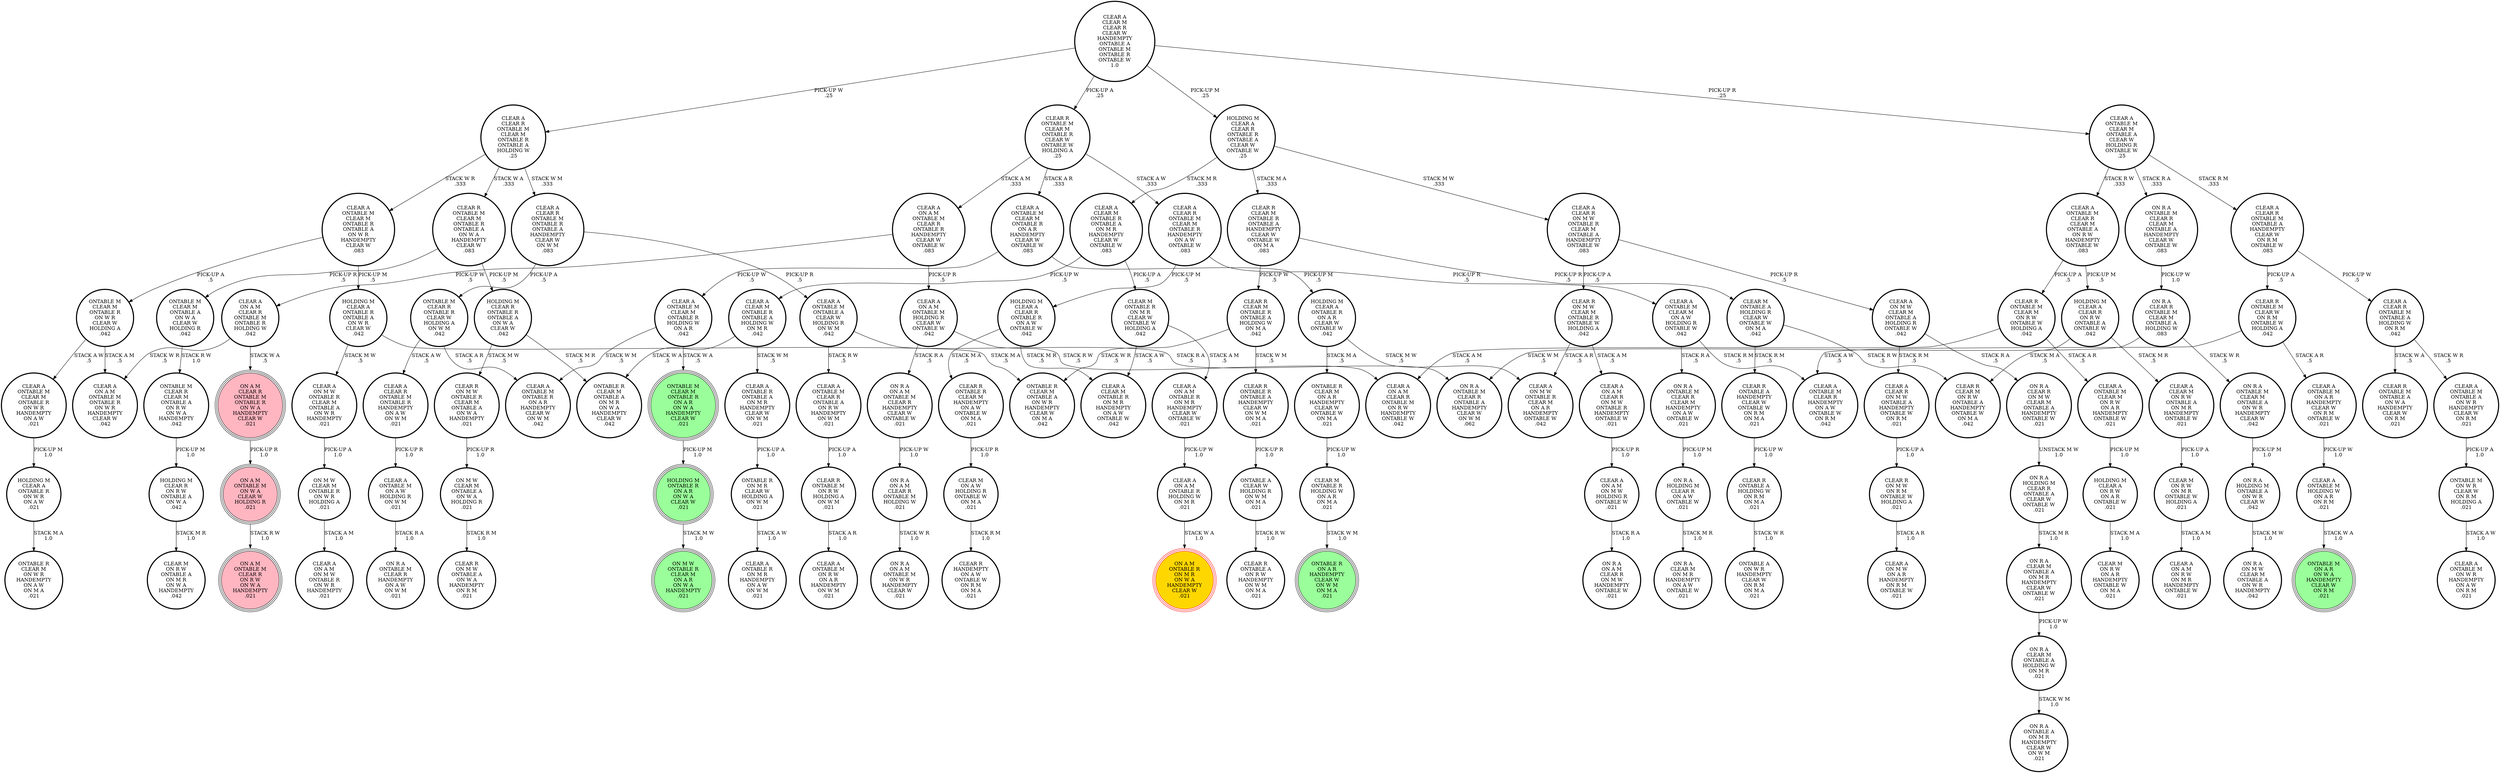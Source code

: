 digraph {
"CLEAR A\nONTABLE M\nON A W\nHOLDING R\nON W M\n.021\n" -> "ON R A\nONTABLE M\nCLEAR R\nHANDEMPTY\nON A W\nON W M\n.021\n"[label="STACK R A\n1.0\n"];
"CLEAR R\nONTABLE A\nHANDEMPTY\nCLEAR W\nONTABLE W\nON R M\nON M A\n.021\n" -> "CLEAR R\nONTABLE A\nHOLDING W\nON R M\nON M A\n.021\n"[label="PICK-UP W\n1.0\n"];
"ON R A\nCLEAR M\nONTABLE A\nON M R\nHANDEMPTY\nCLEAR W\nONTABLE W\n.021\n" -> "ON R A\nCLEAR M\nONTABLE A\nHOLDING W\nON M R\n.021\n"[label="PICK-UP W\n1.0\n"];
"CLEAR A\nON A M\nON M W\nHOLDING R\nONTABLE W\n.021\n" -> "ON R A\nON A M\nCLEAR R\nON M W\nHANDEMPTY\nONTABLE W\n.021\n"[label="STACK R A\n1.0\n"];
"CLEAR A\nONTABLE M\nON A R\nHANDEMPTY\nCLEAR W\nON R M\nONTABLE W\n.021\n" -> "CLEAR A\nONTABLE M\nHOLDING W\nON A R\nON R M\n.021\n"[label="PICK-UP W\n1.0\n"];
"CLEAR A\nONTABLE M\nONTABLE A\nON W R\nHANDEMPTY\nCLEAR W\nON R M\n.021\n" -> "ONTABLE M\nON W R\nCLEAR W\nON R M\nHOLDING A\n.021\n"[label="PICK-UP A\n1.0\n"];
"CLEAR A\nON A M\nONTABLE M\nHOLDING R\nCLEAR W\nONTABLE W\n.042\n" -> "ON R A\nON A M\nONTABLE M\nCLEAR R\nHANDEMPTY\nCLEAR W\nONTABLE W\n.021\n"[label="STACK R A\n.5\n"];
"CLEAR A\nON A M\nONTABLE M\nHOLDING R\nCLEAR W\nONTABLE W\n.042\n" -> "CLEAR A\nON A M\nCLEAR R\nONTABLE M\nON R W\nHANDEMPTY\nONTABLE W\n.042\n"[label="STACK R W\n.5\n"];
"CLEAR A\nCLEAR M\nCLEAR R\nCLEAR W\nHANDEMPTY\nONTABLE A\nONTABLE M\nONTABLE R\nONTABLE W\n1.0\n" -> "HOLDING M\nCLEAR A\nCLEAR R\nONTABLE R\nONTABLE A\nCLEAR W\nONTABLE W\n.25\n"[label="PICK-UP M\n.25\n"];
"CLEAR A\nCLEAR M\nCLEAR R\nCLEAR W\nHANDEMPTY\nONTABLE A\nONTABLE M\nONTABLE R\nONTABLE W\n1.0\n" -> "CLEAR A\nONTABLE M\nCLEAR M\nONTABLE A\nCLEAR W\nHOLDING R\nONTABLE W\n.25\n"[label="PICK-UP R\n.25\n"];
"CLEAR A\nCLEAR M\nCLEAR R\nCLEAR W\nHANDEMPTY\nONTABLE A\nONTABLE M\nONTABLE R\nONTABLE W\n1.0\n" -> "CLEAR R\nONTABLE M\nCLEAR M\nONTABLE R\nCLEAR W\nONTABLE W\nHOLDING A\n.25\n"[label="PICK-UP A\n.25\n"];
"CLEAR A\nCLEAR M\nCLEAR R\nCLEAR W\nHANDEMPTY\nONTABLE A\nONTABLE M\nONTABLE R\nONTABLE W\n1.0\n" -> "CLEAR A\nCLEAR R\nONTABLE M\nCLEAR M\nONTABLE R\nONTABLE A\nHOLDING W\n.25\n"[label="PICK-UP W\n.25\n"];
"CLEAR R\nCLEAR M\nONTABLE R\nONTABLE A\nHANDEMPTY\nCLEAR W\nONTABLE W\nON M A\n.083\n" -> "CLEAR M\nONTABLE A\nHOLDING R\nCLEAR W\nONTABLE W\nON M A\n.042\n"[label="PICK-UP R\n.5\n"];
"CLEAR R\nCLEAR M\nONTABLE R\nONTABLE A\nHANDEMPTY\nCLEAR W\nONTABLE W\nON M A\n.083\n" -> "CLEAR R\nCLEAR M\nONTABLE R\nONTABLE A\nHOLDING W\nON M A\n.042\n"[label="PICK-UP W\n.5\n"];
"CLEAR A\nONTABLE M\nCLEAR M\nONTABLE A\nCLEAR W\nHOLDING R\nONTABLE W\n.25\n" -> "ON R A\nONTABLE M\nCLEAR R\nCLEAR M\nONTABLE A\nHANDEMPTY\nCLEAR W\nONTABLE W\n.083\n"[label="STACK R A\n.333\n"];
"CLEAR A\nONTABLE M\nCLEAR M\nONTABLE A\nCLEAR W\nHOLDING R\nONTABLE W\n.25\n" -> "CLEAR A\nONTABLE M\nCLEAR R\nCLEAR M\nONTABLE A\nON R W\nHANDEMPTY\nONTABLE W\n.083\n"[label="STACK R W\n.333\n"];
"CLEAR A\nONTABLE M\nCLEAR M\nONTABLE A\nCLEAR W\nHOLDING R\nONTABLE W\n.25\n" -> "CLEAR A\nCLEAR R\nONTABLE M\nONTABLE A\nHANDEMPTY\nCLEAR W\nON R M\nONTABLE W\n.083\n"[label="STACK R M\n.333\n"];
"CLEAR A\nON A M\nONTABLE R\nON M R\nHANDEMPTY\nCLEAR W\nONTABLE W\n.021\n" -> "CLEAR A\nON A M\nONTABLE R\nHOLDING W\nON M R\n.021\n"[label="PICK-UP W\n1.0\n"];
"ON M W\nCLEAR M\nONTABLE R\nON W R\nHOLDING A\n.021\n" -> "CLEAR A\nON A M\nON M W\nONTABLE R\nON W R\nHANDEMPTY\n.021\n"[label="STACK A M\n1.0\n"];
"CLEAR A\nCLEAR R\nONTABLE M\nONTABLE R\nHANDEMPTY\nON A W\nON W M\n.021\n" -> "CLEAR A\nONTABLE M\nON A W\nHOLDING R\nON W M\n.021\n"[label="PICK-UP R\n1.0\n"];
"ON R A\nONTABLE M\nCLEAR M\nONTABLE A\nON W R\nHANDEMPTY\nCLEAR W\n.042\n" -> "ON R A\nHOLDING M\nONTABLE A\nON W R\nCLEAR W\n.042\n"[label="PICK-UP M\n1.0\n"];
"CLEAR R\nONTABLE M\nCLEAR W\nON R M\nONTABLE W\nHOLDING A\n.042\n" -> "CLEAR A\nONTABLE M\nCLEAR R\nHANDEMPTY\nON A W\nONTABLE W\nON R M\n.042\n"[label="STACK A W\n.5\n"];
"CLEAR R\nONTABLE M\nCLEAR W\nON R M\nONTABLE W\nHOLDING A\n.042\n" -> "CLEAR A\nONTABLE M\nON A R\nHANDEMPTY\nCLEAR W\nON R M\nONTABLE W\n.021\n"[label="STACK A R\n.5\n"];
"CLEAR A\nCLEAR R\nONTABLE M\nCLEAR M\nONTABLE R\nONTABLE A\nHOLDING W\n.25\n" -> "CLEAR R\nONTABLE M\nCLEAR M\nONTABLE R\nONTABLE A\nON W A\nHANDEMPTY\nCLEAR W\n.083\n"[label="STACK W A\n.333\n"];
"CLEAR A\nCLEAR R\nONTABLE M\nCLEAR M\nONTABLE R\nONTABLE A\nHOLDING W\n.25\n" -> "CLEAR A\nONTABLE M\nCLEAR M\nONTABLE R\nONTABLE A\nON W R\nHANDEMPTY\nCLEAR W\n.083\n"[label="STACK W R\n.333\n"];
"CLEAR A\nCLEAR R\nONTABLE M\nCLEAR M\nONTABLE R\nONTABLE A\nHOLDING W\n.25\n" -> "CLEAR A\nCLEAR R\nONTABLE M\nONTABLE R\nONTABLE A\nHANDEMPTY\nCLEAR W\nON W M\n.083\n"[label="STACK W M\n.333\n"];
"CLEAR R\nON M W\nCLEAR M\nONTABLE R\nONTABLE W\nHOLDING A\n.042\n" -> "CLEAR A\nON M W\nONTABLE R\nCLEAR M\nON A R\nHANDEMPTY\nONTABLE W\n.042\n"[label="STACK A R\n.5\n"];
"CLEAR R\nON M W\nCLEAR M\nONTABLE R\nONTABLE W\nHOLDING A\n.042\n" -> "CLEAR A\nON A M\nCLEAR R\nON M W\nONTABLE R\nHANDEMPTY\nONTABLE W\n.021\n"[label="STACK A M\n.5\n"];
"ON R A\nHOLDING M\nCLEAR R\nON A W\nONTABLE W\n.021\n" -> "ON R A\nCLEAR M\nON M R\nHANDEMPTY\nON A W\nONTABLE W\n.021\n"[label="STACK M R\n1.0\n"];
"ON R A\nONTABLE M\nCLEAR R\nCLEAR M\nONTABLE A\nHANDEMPTY\nCLEAR W\nONTABLE W\n.083\n" -> "ON R A\nCLEAR R\nONTABLE M\nCLEAR M\nONTABLE A\nHOLDING W\n.083\n"[label="PICK-UP W\n1.0\n"];
"CLEAR A\nONTABLE M\nCLEAR M\nON A W\nHOLDING R\nONTABLE W\n.042\n" -> "ON R A\nONTABLE M\nCLEAR R\nCLEAR M\nHANDEMPTY\nON A W\nONTABLE W\n.021\n"[label="STACK R A\n.5\n"];
"CLEAR A\nONTABLE M\nCLEAR M\nON A W\nHOLDING R\nONTABLE W\n.042\n" -> "CLEAR A\nONTABLE M\nCLEAR R\nHANDEMPTY\nON A W\nONTABLE W\nON R M\n.042\n"[label="STACK R M\n.5\n"];
"CLEAR M\nON R W\nON M R\nONTABLE W\nHOLDING A\n.021\n" -> "CLEAR A\nON A M\nON R W\nON M R\nHANDEMPTY\nONTABLE W\n.021\n"[label="STACK A M\n1.0\n"];
"CLEAR A\nCLEAR R\nONTABLE M\nONTABLE A\nHOLDING W\nON R M\n.042\n" -> "CLEAR R\nONTABLE M\nONTABLE A\nON W A\nHANDEMPTY\nCLEAR W\nON R M\n.021\n"[label="STACK W A\n.5\n"];
"CLEAR A\nCLEAR R\nONTABLE M\nONTABLE A\nHOLDING W\nON R M\n.042\n" -> "CLEAR A\nONTABLE M\nONTABLE A\nON W R\nHANDEMPTY\nCLEAR W\nON R M\n.021\n"[label="STACK W R\n.5\n"];
"CLEAR A\nCLEAR R\nONTABLE M\nONTABLE A\nHANDEMPTY\nCLEAR W\nON R M\nONTABLE W\n.083\n" -> "CLEAR R\nONTABLE M\nCLEAR W\nON R M\nONTABLE W\nHOLDING A\n.042\n"[label="PICK-UP A\n.5\n"];
"CLEAR A\nCLEAR R\nONTABLE M\nONTABLE A\nHANDEMPTY\nCLEAR W\nON R M\nONTABLE W\n.083\n" -> "CLEAR A\nCLEAR R\nONTABLE M\nONTABLE A\nHOLDING W\nON R M\n.042\n"[label="PICK-UP W\n.5\n"];
"CLEAR R\nONTABLE M\nCLEAR M\nONTABLE R\nONTABLE A\nON W A\nHANDEMPTY\nCLEAR W\n.083\n" -> "HOLDING M\nCLEAR R\nONTABLE R\nONTABLE A\nON W A\nCLEAR W\n.042\n"[label="PICK-UP M\n.5\n"];
"CLEAR R\nONTABLE M\nCLEAR M\nONTABLE R\nONTABLE A\nON W A\nHANDEMPTY\nCLEAR W\n.083\n" -> "ONTABLE M\nCLEAR M\nONTABLE A\nON W A\nCLEAR W\nHOLDING R\n.042\n"[label="PICK-UP R\n.5\n"];
"CLEAR A\nONTABLE M\nHOLDING W\nON A R\nON R M\n.021\n" -> "ONTABLE M\nON A R\nON W A\nHANDEMPTY\nCLEAR W\nON R M\n.021\n"[label="STACK W A\n1.0\n"];
"ON A M\nONTABLE M\nON W A\nCLEAR W\nHOLDING R\n.021\n" -> "ON A M\nONTABLE M\nCLEAR R\nON R W\nON W A\nHANDEMPTY\n.021\n"[label="STACK R W\n1.0\n"];
"HOLDING M\nCLEAR A\nONTABLE R\nON A R\nCLEAR W\nONTABLE W\n.042\n" -> "ONTABLE R\nCLEAR M\nON A R\nHANDEMPTY\nCLEAR W\nONTABLE W\nON M A\n.021\n"[label="STACK M A\n.5\n"];
"HOLDING M\nCLEAR A\nONTABLE R\nON A R\nCLEAR W\nONTABLE W\n.042\n" -> "CLEAR A\nON M W\nONTABLE R\nCLEAR M\nON A R\nHANDEMPTY\nONTABLE W\n.042\n"[label="STACK M W\n.5\n"];
"HOLDING M\nONTABLE R\nON A R\nON W A\nCLEAR W\n.021\n" -> "ON M W\nONTABLE R\nCLEAR M\nON A R\nON W A\nHANDEMPTY\n.021\n"[label="STACK M W\n1.0\n"];
"ONTABLE M\nCLEAR M\nONTABLE R\nON W R\nCLEAR W\nHOLDING A\n.042\n" -> "CLEAR A\nONTABLE M\nCLEAR M\nONTABLE R\nON W R\nHANDEMPTY\nON A W\n.021\n"[label="STACK A W\n.5\n"];
"ONTABLE M\nCLEAR M\nONTABLE R\nON W R\nCLEAR W\nHOLDING A\n.042\n" -> "CLEAR A\nON A M\nONTABLE M\nONTABLE R\nON W R\nHANDEMPTY\nCLEAR W\n.042\n"[label="STACK A M\n.5\n"];
"ON R A\nHOLDING M\nCLEAR R\nONTABLE A\nCLEAR W\nONTABLE W\n.021\n" -> "ON R A\nCLEAR M\nONTABLE A\nON M R\nHANDEMPTY\nCLEAR W\nONTABLE W\n.021\n"[label="STACK M R\n1.0\n"];
"CLEAR A\nCLEAR M\nONTABLE R\nONTABLE A\nHOLDING W\nON M R\n.042\n" -> "ONTABLE R\nCLEAR M\nONTABLE A\nON M R\nON W A\nHANDEMPTY\nCLEAR W\n.042\n"[label="STACK W A\n.5\n"];
"CLEAR A\nCLEAR M\nONTABLE R\nONTABLE A\nHOLDING W\nON M R\n.042\n" -> "CLEAR A\nONTABLE R\nONTABLE A\nON M R\nHANDEMPTY\nCLEAR W\nON W M\n.021\n"[label="STACK W M\n.5\n"];
"CLEAR M\nONTABLE A\nHOLDING R\nCLEAR W\nONTABLE W\nON M A\n.042\n" -> "CLEAR R\nONTABLE A\nHANDEMPTY\nCLEAR W\nONTABLE W\nON R M\nON M A\n.021\n"[label="STACK R M\n.5\n"];
"CLEAR M\nONTABLE A\nHOLDING R\nCLEAR W\nONTABLE W\nON M A\n.042\n" -> "CLEAR R\nCLEAR M\nON R W\nONTABLE A\nHANDEMPTY\nONTABLE W\nON M A\n.042\n"[label="STACK R W\n.5\n"];
"ON R A\nCLEAR R\nON M W\nCLEAR M\nONTABLE A\nHANDEMPTY\nONTABLE W\n.021\n" -> "ON R A\nHOLDING M\nCLEAR R\nONTABLE A\nCLEAR W\nONTABLE W\n.021\n"[label="UNSTACK M W\n1.0\n"];
"CLEAR A\nCLEAR R\nON M W\nONTABLE R\nCLEAR M\nONTABLE A\nHANDEMPTY\nONTABLE W\n.083\n" -> "CLEAR R\nON M W\nCLEAR M\nONTABLE R\nONTABLE W\nHOLDING A\n.042\n"[label="PICK-UP A\n.5\n"];
"CLEAR A\nCLEAR R\nON M W\nONTABLE R\nCLEAR M\nONTABLE A\nHANDEMPTY\nONTABLE W\n.083\n" -> "CLEAR A\nON M W\nCLEAR M\nONTABLE A\nHOLDING R\nONTABLE W\n.042\n"[label="PICK-UP R\n.5\n"];
"HOLDING M\nCLEAR A\nONTABLE R\nON W R\nON A W\n.021\n" -> "ONTABLE R\nCLEAR M\nON W R\nHANDEMPTY\nON A W\nON M A\n.021\n"[label="STACK M A\n1.0\n"];
"HOLDING M\nCLEAR A\nON R W\nON A R\nONTABLE W\n.021\n" -> "CLEAR M\nON R W\nON A R\nHANDEMPTY\nONTABLE W\nON M A\n.021\n"[label="STACK M A\n1.0\n"];
"CLEAR A\nONTABLE M\nCLEAR M\nONTABLE R\nON W R\nHANDEMPTY\nON A W\n.021\n" -> "HOLDING M\nCLEAR A\nONTABLE R\nON W R\nON A W\n.021\n"[label="PICK-UP M\n1.0\n"];
"CLEAR R\nONTABLE A\nHOLDING W\nON R M\nON M A\n.021\n" -> "ONTABLE A\nON W R\nHANDEMPTY\nCLEAR W\nON R M\nON M A\n.021\n"[label="STACK W R\n1.0\n"];
"HOLDING M\nCLEAR A\nCLEAR R\nONTABLE R\nON A W\nONTABLE W\n.042\n" -> "CLEAR A\nCLEAR M\nONTABLE R\nON M R\nHANDEMPTY\nON A W\nONTABLE W\n.042\n"[label="STACK M R\n.5\n"];
"HOLDING M\nCLEAR A\nCLEAR R\nONTABLE R\nON A W\nONTABLE W\n.042\n" -> "CLEAR R\nONTABLE R\nCLEAR M\nHANDEMPTY\nON A W\nONTABLE W\nON M A\n.021\n"[label="STACK M A\n.5\n"];
"CLEAR R\nONTABLE R\nCLEAR M\nHANDEMPTY\nON A W\nONTABLE W\nON M A\n.021\n" -> "CLEAR M\nON A W\nHOLDING R\nONTABLE W\nON M A\n.021\n"[label="PICK-UP R\n1.0\n"];
"CLEAR A\nONTABLE M\nONTABLE A\nCLEAR W\nHOLDING R\nON W M\n.042\n" -> "ON R A\nONTABLE M\nCLEAR R\nONTABLE A\nHANDEMPTY\nCLEAR W\nON W M\n.062\n"[label="STACK R A\n.5\n"];
"CLEAR A\nONTABLE M\nONTABLE A\nCLEAR W\nHOLDING R\nON W M\n.042\n" -> "CLEAR A\nONTABLE M\nCLEAR R\nONTABLE A\nON R W\nHANDEMPTY\nON W M\n.021\n"[label="STACK R W\n.5\n"];
"ONTABLE M\nCLEAR M\nONTABLE A\nON W A\nCLEAR W\nHOLDING R\n.042\n" -> "ONTABLE M\nCLEAR R\nCLEAR M\nONTABLE A\nON R W\nON W A\nHANDEMPTY\n.042\n"[label="STACK R W\n1.0\n"];
"CLEAR M\nON A W\nHOLDING R\nONTABLE W\nON M A\n.021\n" -> "CLEAR R\nHANDEMPTY\nON A W\nONTABLE W\nON R M\nON M A\n.021\n"[label="STACK R M\n1.0\n"];
"CLEAR A\nON A M\nCLEAR R\nON M W\nONTABLE R\nHANDEMPTY\nONTABLE W\n.021\n" -> "CLEAR A\nON A M\nON M W\nHOLDING R\nONTABLE W\n.021\n"[label="PICK-UP R\n1.0\n"];
"HOLDING M\nCLEAR A\nONTABLE R\nONTABLE A\nON W R\nCLEAR W\n.042\n" -> "CLEAR A\nON M W\nONTABLE R\nCLEAR M\nONTABLE A\nON W R\nHANDEMPTY\n.021\n"[label="STACK M W\n.5\n"];
"HOLDING M\nCLEAR A\nONTABLE R\nONTABLE A\nON W R\nCLEAR W\n.042\n" -> "ONTABLE R\nCLEAR M\nONTABLE A\nON W R\nHANDEMPTY\nCLEAR W\nON M A\n.042\n"[label="STACK M A\n.5\n"];
"ONTABLE R\nON M R\nCLEAR W\nHOLDING A\nON W M\n.021\n" -> "CLEAR A\nONTABLE R\nON M R\nHANDEMPTY\nON A W\nON W M\n.021\n"[label="STACK A W\n1.0\n"];
"CLEAR A\nONTABLE M\nCLEAR M\nONTABLE R\nONTABLE A\nON W R\nHANDEMPTY\nCLEAR W\n.083\n" -> "HOLDING M\nCLEAR A\nONTABLE R\nONTABLE A\nON W R\nCLEAR W\n.042\n"[label="PICK-UP M\n.5\n"];
"CLEAR A\nONTABLE M\nCLEAR M\nONTABLE R\nONTABLE A\nON W R\nHANDEMPTY\nCLEAR W\n.083\n" -> "ONTABLE M\nCLEAR M\nONTABLE R\nON W R\nCLEAR W\nHOLDING A\n.042\n"[label="PICK-UP A\n.5\n"];
"CLEAR A\nONTABLE M\nCLEAR R\nONTABLE A\nON R W\nHANDEMPTY\nON W M\n.021\n" -> "CLEAR R\nONTABLE M\nON R W\nHOLDING A\nON W M\n.021\n"[label="PICK-UP A\n1.0\n"];
"CLEAR A\nONTABLE M\nCLEAR M\nONTABLE R\nHOLDING W\nON A R\n.042\n" -> "ONTABLE M\nCLEAR M\nONTABLE R\nON A R\nON W A\nHANDEMPTY\nCLEAR W\n.021\n"[label="STACK W A\n.5\n"];
"CLEAR A\nONTABLE M\nCLEAR M\nONTABLE R\nHOLDING W\nON A R\n.042\n" -> "CLEAR A\nONTABLE M\nONTABLE R\nON A R\nHANDEMPTY\nCLEAR W\nON W M\n.042\n"[label="STACK W M\n.5\n"];
"ON R A\nHOLDING M\nONTABLE A\nON W R\nCLEAR W\n.042\n" -> "ON R A\nON M W\nCLEAR M\nONTABLE A\nON W R\nHANDEMPTY\n.042\n"[label="STACK M W\n1.0\n"];
"ON A M\nCLEAR R\nONTABLE M\nONTABLE R\nON W A\nHANDEMPTY\nCLEAR W\n.021\n" -> "ON A M\nONTABLE M\nON W A\nCLEAR W\nHOLDING R\n.021\n"[label="PICK-UP R\n1.0\n"];
"ON R A\nONTABLE M\nCLEAR R\nCLEAR M\nHANDEMPTY\nON A W\nONTABLE W\n.021\n" -> "ON R A\nHOLDING M\nCLEAR R\nON A W\nONTABLE W\n.021\n"[label="PICK-UP M\n1.0\n"];
"ON R A\nON A M\nONTABLE M\nCLEAR R\nHANDEMPTY\nCLEAR W\nONTABLE W\n.021\n" -> "ON R A\nON A M\nCLEAR R\nONTABLE M\nHOLDING W\n.021\n"[label="PICK-UP W\n1.0\n"];
"ONTABLE M\nCLEAR R\nONTABLE R\nCLEAR W\nHOLDING A\nON W M\n.042\n" -> "CLEAR A\nONTABLE M\nONTABLE R\nON A R\nHANDEMPTY\nCLEAR W\nON W M\n.042\n"[label="STACK A R\n.5\n"];
"ONTABLE M\nCLEAR R\nONTABLE R\nCLEAR W\nHOLDING A\nON W M\n.042\n" -> "CLEAR A\nCLEAR R\nONTABLE M\nONTABLE R\nHANDEMPTY\nON A W\nON W M\n.021\n"[label="STACK A W\n.5\n"];
"HOLDING M\nCLEAR R\nON R W\nONTABLE A\nON W A\n.042\n" -> "CLEAR M\nON R W\nONTABLE A\nON M R\nON W A\nHANDEMPTY\n.042\n"[label="STACK M R\n1.0\n"];
"ON R A\nCLEAR M\nONTABLE A\nHOLDING W\nON M R\n.021\n" -> "ON R A\nONTABLE A\nON M R\nHANDEMPTY\nCLEAR W\nON W M\n.021\n"[label="STACK W M\n1.0\n"];
"ONTABLE M\nCLEAR R\nCLEAR M\nONTABLE A\nON R W\nON W A\nHANDEMPTY\n.042\n" -> "HOLDING M\nCLEAR R\nON R W\nONTABLE A\nON W A\n.042\n"[label="PICK-UP M\n1.0\n"];
"HOLDING M\nCLEAR A\nCLEAR R\nON R W\nONTABLE A\nONTABLE W\n.042\n" -> "CLEAR A\nCLEAR M\nON R W\nONTABLE A\nON M R\nHANDEMPTY\nONTABLE W\n.021\n"[label="STACK M R\n.5\n"];
"HOLDING M\nCLEAR A\nCLEAR R\nON R W\nONTABLE A\nONTABLE W\n.042\n" -> "CLEAR R\nCLEAR M\nON R W\nONTABLE A\nHANDEMPTY\nONTABLE W\nON M A\n.042\n"[label="STACK M A\n.5\n"];
"CLEAR A\nCLEAR R\nONTABLE M\nONTABLE R\nONTABLE A\nHANDEMPTY\nCLEAR W\nON W M\n.083\n" -> "CLEAR A\nONTABLE M\nONTABLE A\nCLEAR W\nHOLDING R\nON W M\n.042\n"[label="PICK-UP R\n.5\n"];
"CLEAR A\nCLEAR R\nONTABLE M\nONTABLE R\nONTABLE A\nHANDEMPTY\nCLEAR W\nON W M\n.083\n" -> "ONTABLE M\nCLEAR R\nONTABLE R\nCLEAR W\nHOLDING A\nON W M\n.042\n"[label="PICK-UP A\n.5\n"];
"ONTABLE M\nON W R\nCLEAR W\nON R M\nHOLDING A\n.021\n" -> "CLEAR A\nONTABLE M\nON W R\nHANDEMPTY\nON A W\nON R M\n.021\n"[label="STACK A W\n1.0\n"];
"CLEAR A\nCLEAR M\nONTABLE R\nONTABLE A\nON M R\nHANDEMPTY\nCLEAR W\nONTABLE W\n.083\n" -> "CLEAR M\nONTABLE R\nON M R\nCLEAR W\nONTABLE W\nHOLDING A\n.042\n"[label="PICK-UP A\n.5\n"];
"CLEAR A\nCLEAR M\nONTABLE R\nONTABLE A\nON M R\nHANDEMPTY\nCLEAR W\nONTABLE W\n.083\n" -> "CLEAR A\nCLEAR M\nONTABLE R\nONTABLE A\nHOLDING W\nON M R\n.042\n"[label="PICK-UP W\n.5\n"];
"CLEAR A\nONTABLE M\nCLEAR M\nONTABLE R\nON A R\nHANDEMPTY\nCLEAR W\nONTABLE W\n.083\n" -> "CLEAR A\nONTABLE M\nCLEAR M\nONTABLE R\nHOLDING W\nON A R\n.042\n"[label="PICK-UP W\n.5\n"];
"CLEAR A\nONTABLE M\nCLEAR M\nONTABLE R\nON A R\nHANDEMPTY\nCLEAR W\nONTABLE W\n.083\n" -> "HOLDING M\nCLEAR A\nONTABLE R\nON A R\nCLEAR W\nONTABLE W\n.042\n"[label="PICK-UP M\n.5\n"];
"CLEAR A\nONTABLE M\nCLEAR R\nCLEAR M\nONTABLE A\nON R W\nHANDEMPTY\nONTABLE W\n.083\n" -> "HOLDING M\nCLEAR A\nCLEAR R\nON R W\nONTABLE A\nONTABLE W\n.042\n"[label="PICK-UP M\n.5\n"];
"CLEAR A\nONTABLE M\nCLEAR R\nCLEAR M\nONTABLE A\nON R W\nHANDEMPTY\nONTABLE W\n.083\n" -> "CLEAR R\nONTABLE M\nCLEAR M\nON R W\nONTABLE W\nHOLDING A\n.042\n"[label="PICK-UP A\n.5\n"];
"ONTABLE R\nCLEAR M\nON A R\nHANDEMPTY\nCLEAR W\nONTABLE W\nON M A\n.021\n" -> "CLEAR M\nONTABLE R\nHOLDING W\nON A R\nON M A\n.021\n"[label="PICK-UP W\n1.0\n"];
"CLEAR R\nON M W\nON R M\nONTABLE W\nHOLDING A\n.021\n" -> "CLEAR A\nON M W\nON A R\nHANDEMPTY\nON R M\nONTABLE W\n.021\n"[label="STACK A R\n1.0\n"];
"CLEAR M\nONTABLE R\nHOLDING W\nON A R\nON M A\n.021\n" -> "ONTABLE R\nON A R\nHANDEMPTY\nCLEAR W\nON W M\nON M A\n.021\n"[label="STACK W M\n1.0\n"];
"CLEAR A\nON A M\nCLEAR R\nONTABLE M\nONTABLE R\nHOLDING W\n.042\n" -> "CLEAR A\nON A M\nONTABLE M\nONTABLE R\nON W R\nHANDEMPTY\nCLEAR W\n.042\n"[label="STACK W R\n.5\n"];
"CLEAR A\nON A M\nCLEAR R\nONTABLE M\nONTABLE R\nHOLDING W\n.042\n" -> "ON A M\nCLEAR R\nONTABLE M\nONTABLE R\nON W A\nHANDEMPTY\nCLEAR W\n.021\n"[label="STACK W A\n.5\n"];
"CLEAR M\nONTABLE R\nON M R\nCLEAR W\nONTABLE W\nHOLDING A\n.042\n" -> "CLEAR A\nCLEAR M\nONTABLE R\nON M R\nHANDEMPTY\nON A W\nONTABLE W\n.042\n"[label="STACK A W\n.5\n"];
"CLEAR M\nONTABLE R\nON M R\nCLEAR W\nONTABLE W\nHOLDING A\n.042\n" -> "CLEAR A\nON A M\nONTABLE R\nON M R\nHANDEMPTY\nCLEAR W\nONTABLE W\n.021\n"[label="STACK A M\n.5\n"];
"CLEAR R\nONTABLE M\nCLEAR M\nONTABLE R\nCLEAR W\nONTABLE W\nHOLDING A\n.25\n" -> "CLEAR A\nON A M\nONTABLE M\nCLEAR R\nONTABLE R\nHANDEMPTY\nCLEAR W\nONTABLE W\n.083\n"[label="STACK A M\n.333\n"];
"CLEAR R\nONTABLE M\nCLEAR M\nONTABLE R\nCLEAR W\nONTABLE W\nHOLDING A\n.25\n" -> "CLEAR A\nCLEAR R\nONTABLE M\nCLEAR M\nONTABLE R\nHANDEMPTY\nON A W\nONTABLE W\n.083\n"[label="STACK A W\n.333\n"];
"CLEAR R\nONTABLE M\nCLEAR M\nONTABLE R\nCLEAR W\nONTABLE W\nHOLDING A\n.25\n" -> "CLEAR A\nONTABLE M\nCLEAR M\nONTABLE R\nON A R\nHANDEMPTY\nCLEAR W\nONTABLE W\n.083\n"[label="STACK A R\n.333\n"];
"HOLDING M\nCLEAR A\nCLEAR R\nONTABLE R\nONTABLE A\nCLEAR W\nONTABLE W\n.25\n" -> "CLEAR A\nCLEAR M\nONTABLE R\nONTABLE A\nON M R\nHANDEMPTY\nCLEAR W\nONTABLE W\n.083\n"[label="STACK M R\n.333\n"];
"HOLDING M\nCLEAR A\nCLEAR R\nONTABLE R\nONTABLE A\nCLEAR W\nONTABLE W\n.25\n" -> "CLEAR R\nCLEAR M\nONTABLE R\nONTABLE A\nHANDEMPTY\nCLEAR W\nONTABLE W\nON M A\n.083\n"[label="STACK M A\n.333\n"];
"HOLDING M\nCLEAR A\nCLEAR R\nONTABLE R\nONTABLE A\nCLEAR W\nONTABLE W\n.25\n" -> "CLEAR A\nCLEAR R\nON M W\nONTABLE R\nCLEAR M\nONTABLE A\nHANDEMPTY\nONTABLE W\n.083\n"[label="STACK M W\n.333\n"];
"HOLDING M\nCLEAR R\nONTABLE R\nONTABLE A\nON W A\nCLEAR W\n.042\n" -> "CLEAR R\nON M W\nONTABLE R\nCLEAR M\nONTABLE A\nON W A\nHANDEMPTY\n.021\n"[label="STACK M W\n.5\n"];
"HOLDING M\nCLEAR R\nONTABLE R\nONTABLE A\nON W A\nCLEAR W\n.042\n" -> "ONTABLE R\nCLEAR M\nONTABLE A\nON M R\nON W A\nHANDEMPTY\nCLEAR W\n.042\n"[label="STACK M R\n.5\n"];
"ONTABLE M\nCLEAR M\nONTABLE R\nON A R\nON W A\nHANDEMPTY\nCLEAR W\n.021\n" -> "HOLDING M\nONTABLE R\nON A R\nON W A\nCLEAR W\n.021\n"[label="PICK-UP M\n1.0\n"];
"ON M W\nCLEAR M\nONTABLE A\nON W A\nHOLDING R\n.021\n" -> "CLEAR R\nON M W\nONTABLE A\nON W A\nHANDEMPTY\nON R M\n.021\n"[label="STACK R M\n1.0\n"];
"ON R A\nON A M\nCLEAR R\nONTABLE M\nHOLDING W\n.021\n" -> "ON R A\nON A M\nONTABLE M\nON W R\nHANDEMPTY\nCLEAR W\n.021\n"[label="STACK W R\n1.0\n"];
"CLEAR A\nON A M\nONTABLE R\nHOLDING W\nON M R\n.021\n" -> "ON A M\nONTABLE R\nON M R\nON W A\nHANDEMPTY\nCLEAR W\n.021\n"[label="STACK W A\n1.0\n"];
"CLEAR A\nCLEAR M\nON R W\nONTABLE A\nON M R\nHANDEMPTY\nONTABLE W\n.021\n" -> "CLEAR M\nON R W\nON M R\nONTABLE W\nHOLDING A\n.021\n"[label="PICK-UP A\n1.0\n"];
"CLEAR A\nCLEAR R\nONTABLE M\nCLEAR M\nONTABLE R\nHANDEMPTY\nON A W\nONTABLE W\n.083\n" -> "CLEAR A\nONTABLE M\nCLEAR M\nON A W\nHOLDING R\nONTABLE W\n.042\n"[label="PICK-UP R\n.5\n"];
"CLEAR A\nCLEAR R\nONTABLE M\nCLEAR M\nONTABLE R\nHANDEMPTY\nON A W\nONTABLE W\n.083\n" -> "HOLDING M\nCLEAR A\nCLEAR R\nONTABLE R\nON A W\nONTABLE W\n.042\n"[label="PICK-UP M\n.5\n"];
"CLEAR A\nONTABLE M\nCLEAR M\nON R W\nON A R\nHANDEMPTY\nONTABLE W\n.021\n" -> "HOLDING M\nCLEAR A\nON R W\nON A R\nONTABLE W\n.021\n"[label="PICK-UP M\n1.0\n"];
"CLEAR R\nONTABLE M\nCLEAR M\nON R W\nONTABLE W\nHOLDING A\n.042\n" -> "CLEAR A\nONTABLE M\nCLEAR M\nON R W\nON A R\nHANDEMPTY\nONTABLE W\n.021\n"[label="STACK A R\n.5\n"];
"CLEAR R\nONTABLE M\nCLEAR M\nON R W\nONTABLE W\nHOLDING A\n.042\n" -> "CLEAR A\nON A M\nCLEAR R\nONTABLE M\nON R W\nHANDEMPTY\nONTABLE W\n.042\n"[label="STACK A M\n.5\n"];
"CLEAR A\nONTABLE R\nONTABLE A\nON M R\nHANDEMPTY\nCLEAR W\nON W M\n.021\n" -> "ONTABLE R\nON M R\nCLEAR W\nHOLDING A\nON W M\n.021\n"[label="PICK-UP A\n1.0\n"];
"ONTABLE A\nCLEAR W\nHOLDING R\nON W M\nON M A\n.021\n" -> "CLEAR R\nONTABLE A\nON R W\nHANDEMPTY\nON W M\nON M A\n.021\n"[label="STACK R W\n1.0\n"];
"CLEAR R\nON M W\nONTABLE R\nCLEAR M\nONTABLE A\nON W A\nHANDEMPTY\n.021\n" -> "ON M W\nCLEAR M\nONTABLE A\nON W A\nHOLDING R\n.021\n"[label="PICK-UP R\n1.0\n"];
"CLEAR A\nON M W\nCLEAR M\nONTABLE A\nHOLDING R\nONTABLE W\n.042\n" -> "CLEAR A\nCLEAR R\nON M W\nONTABLE A\nHANDEMPTY\nONTABLE W\nON R M\n.021\n"[label="STACK R M\n.5\n"];
"CLEAR A\nON M W\nCLEAR M\nONTABLE A\nHOLDING R\nONTABLE W\n.042\n" -> "ON R A\nCLEAR R\nON M W\nCLEAR M\nONTABLE A\nHANDEMPTY\nONTABLE W\n.021\n"[label="STACK R A\n.5\n"];
"CLEAR R\nONTABLE M\nON R W\nHOLDING A\nON W M\n.021\n" -> "CLEAR A\nONTABLE M\nON R W\nON A R\nHANDEMPTY\nON W M\n.021\n"[label="STACK A R\n1.0\n"];
"CLEAR A\nON A M\nONTABLE M\nCLEAR R\nONTABLE R\nHANDEMPTY\nCLEAR W\nONTABLE W\n.083\n" -> "CLEAR A\nON A M\nONTABLE M\nHOLDING R\nCLEAR W\nONTABLE W\n.042\n"[label="PICK-UP R\n.5\n"];
"CLEAR A\nON A M\nONTABLE M\nCLEAR R\nONTABLE R\nHANDEMPTY\nCLEAR W\nONTABLE W\n.083\n" -> "CLEAR A\nON A M\nCLEAR R\nONTABLE M\nONTABLE R\nHOLDING W\n.042\n"[label="PICK-UP W\n.5\n"];
"CLEAR R\nONTABLE R\nONTABLE A\nHANDEMPTY\nCLEAR W\nON W M\nON M A\n.021\n" -> "ONTABLE A\nCLEAR W\nHOLDING R\nON W M\nON M A\n.021\n"[label="PICK-UP R\n1.0\n"];
"CLEAR A\nON M W\nONTABLE R\nCLEAR M\nONTABLE A\nON W R\nHANDEMPTY\n.021\n" -> "ON M W\nCLEAR M\nONTABLE R\nON W R\nHOLDING A\n.021\n"[label="PICK-UP A\n1.0\n"];
"CLEAR R\nCLEAR M\nONTABLE R\nONTABLE A\nHOLDING W\nON M A\n.042\n" -> "CLEAR R\nONTABLE R\nONTABLE A\nHANDEMPTY\nCLEAR W\nON W M\nON M A\n.021\n"[label="STACK W M\n.5\n"];
"CLEAR R\nCLEAR M\nONTABLE R\nONTABLE A\nHOLDING W\nON M A\n.042\n" -> "ONTABLE R\nCLEAR M\nONTABLE A\nON W R\nHANDEMPTY\nCLEAR W\nON M A\n.042\n"[label="STACK W R\n.5\n"];
"ON R A\nCLEAR R\nONTABLE M\nCLEAR M\nONTABLE A\nHOLDING W\n.083\n" -> "ON R A\nONTABLE M\nCLEAR M\nONTABLE A\nON W R\nHANDEMPTY\nCLEAR W\n.042\n"[label="STACK W R\n.5\n"];
"ON R A\nCLEAR R\nONTABLE M\nCLEAR M\nONTABLE A\nHOLDING W\n.083\n" -> "ON R A\nONTABLE M\nCLEAR R\nONTABLE A\nHANDEMPTY\nCLEAR W\nON W M\n.062\n"[label="STACK W M\n.5\n"];
"CLEAR A\nCLEAR R\nON M W\nONTABLE A\nHANDEMPTY\nONTABLE W\nON R M\n.021\n" -> "CLEAR R\nON M W\nON R M\nONTABLE W\nHOLDING A\n.021\n"[label="PICK-UP A\n1.0\n"];
"CLEAR A\nON A M\nON R W\nON M R\nHANDEMPTY\nONTABLE W\n.021\n" [shape=circle, penwidth=3];
"CLEAR A\nON A M\nCLEAR R\nONTABLE M\nON R W\nHANDEMPTY\nONTABLE W\n.042\n" [shape=circle, penwidth=3];
"CLEAR R\nHANDEMPTY\nON A W\nONTABLE W\nON R M\nON M A\n.021\n" [shape=circle, penwidth=3];
"CLEAR A\nON A M\nONTABLE M\nONTABLE R\nON W R\nHANDEMPTY\nCLEAR W\n.042\n" [shape=circle, penwidth=3];
"CLEAR A\nONTABLE M\nON W R\nHANDEMPTY\nON A W\nON R M\n.021\n" [shape=circle, penwidth=3];
"CLEAR R\nONTABLE M\nONTABLE A\nON W A\nHANDEMPTY\nCLEAR W\nON R M\n.021\n" [shape=circle, penwidth=3];
"ONTABLE M\nON A R\nON W A\nHANDEMPTY\nCLEAR W\nON R M\n.021\n" [shape=circle, style=filled, fillcolor=palegreen1, peripheries=3];
"CLEAR A\nON M W\nONTABLE R\nCLEAR M\nON A R\nHANDEMPTY\nONTABLE W\n.042\n" [shape=circle, penwidth=3];
"CLEAR M\nON R W\nON A R\nHANDEMPTY\nONTABLE W\nON M A\n.021\n" [shape=circle, penwidth=3];
"ON R A\nONTABLE M\nCLEAR R\nHANDEMPTY\nON A W\nON W M\n.021\n" [shape=circle, penwidth=3];
"ONTABLE R\nON A R\nHANDEMPTY\nCLEAR W\nON W M\nON M A\n.021\n" [shape=circle, style=filled, fillcolor=palegreen1, peripheries=3];
"ON R A\nON M W\nCLEAR M\nONTABLE A\nON W R\nHANDEMPTY\n.042\n" [shape=circle, penwidth=3];
"ONTABLE R\nCLEAR M\nONTABLE A\nON M R\nON W A\nHANDEMPTY\nCLEAR W\n.042\n" [shape=circle, penwidth=3];
"CLEAR R\nONTABLE A\nON R W\nHANDEMPTY\nON W M\nON M A\n.021\n" [shape=circle, penwidth=3];
"CLEAR A\nONTABLE M\nONTABLE R\nON A R\nHANDEMPTY\nCLEAR W\nON W M\n.042\n" [shape=circle, penwidth=3];
"ON R A\nCLEAR M\nON M R\nHANDEMPTY\nON A W\nONTABLE W\n.021\n" [shape=circle, penwidth=3];
"CLEAR A\nON M W\nON A R\nHANDEMPTY\nON R M\nONTABLE W\n.021\n" [shape=circle, penwidth=3];
"ON R A\nONTABLE M\nCLEAR R\nONTABLE A\nHANDEMPTY\nCLEAR W\nON W M\n.062\n" [shape=circle, penwidth=3];
"CLEAR A\nONTABLE M\nON R W\nON A R\nHANDEMPTY\nON W M\n.021\n" [shape=circle, penwidth=3];
"ONTABLE R\nCLEAR M\nONTABLE A\nON W R\nHANDEMPTY\nCLEAR W\nON M A\n.042\n" [shape=circle, penwidth=3];
"CLEAR R\nON M W\nONTABLE A\nON W A\nHANDEMPTY\nON R M\n.021\n" [shape=circle, penwidth=3];
"ON R A\nON A M\nONTABLE M\nON W R\nHANDEMPTY\nCLEAR W\n.021\n" [shape=circle, penwidth=3];
"CLEAR A\nONTABLE M\nCLEAR R\nHANDEMPTY\nON A W\nONTABLE W\nON R M\n.042\n" [shape=circle, penwidth=3];
"ON R A\nON A M\nCLEAR R\nON M W\nHANDEMPTY\nONTABLE W\n.021\n" [shape=circle, penwidth=3];
"CLEAR A\nCLEAR M\nONTABLE R\nON M R\nHANDEMPTY\nON A W\nONTABLE W\n.042\n" [shape=circle, penwidth=3];
"CLEAR A\nON A M\nON M W\nONTABLE R\nON W R\nHANDEMPTY\n.021\n" [shape=circle, penwidth=3];
"ON A M\nONTABLE M\nCLEAR R\nON R W\nON W A\nHANDEMPTY\n.021\n" [shape=circle, style=filled, fillcolor=lightpink, peripheries=3];
"ON R A\nONTABLE A\nON M R\nHANDEMPTY\nCLEAR W\nON W M\n.021\n" [shape=circle, penwidth=3];
"ONTABLE R\nCLEAR M\nON W R\nHANDEMPTY\nON A W\nON M A\n.021\n" [shape=circle, penwidth=3];
"ON A M\nONTABLE R\nON M R\nON W A\nHANDEMPTY\nCLEAR W\n.021\n" [shape=circle, style=filled color=red, fillcolor=gold, peripheries=3];
"CLEAR A\nONTABLE R\nON M R\nHANDEMPTY\nON A W\nON W M\n.021\n" [shape=circle, penwidth=3];
"CLEAR M\nON R W\nONTABLE A\nON M R\nON W A\nHANDEMPTY\n.042\n" [shape=circle, penwidth=3];
"ON M W\nONTABLE R\nCLEAR M\nON A R\nON W A\nHANDEMPTY\n.021\n" [shape=circle, style=filled, fillcolor=palegreen1, peripheries=3];
"ONTABLE A\nON W R\nHANDEMPTY\nCLEAR W\nON R M\nON M A\n.021\n" [shape=circle, penwidth=3];
"CLEAR R\nCLEAR M\nON R W\nONTABLE A\nHANDEMPTY\nONTABLE W\nON M A\n.042\n" [shape=circle, penwidth=3];
"CLEAR M\nON R W\nON M R\nONTABLE W\nHOLDING A\n.021\n" [shape=circle, penwidth=3];
"CLEAR A\nON A M\nON R W\nON M R\nHANDEMPTY\nONTABLE W\n.021\n" [shape=circle, penwidth=3];
"CLEAR A\nONTABLE M\nCLEAR M\nONTABLE R\nON A R\nHANDEMPTY\nCLEAR W\nONTABLE W\n.083\n" [shape=circle, penwidth=3];
"CLEAR R\nONTABLE M\nCLEAR W\nON R M\nONTABLE W\nHOLDING A\n.042\n" [shape=circle, penwidth=3];
"CLEAR A\nON A M\nCLEAR R\nON M W\nONTABLE R\nHANDEMPTY\nONTABLE W\n.021\n" [shape=circle, penwidth=3];
"CLEAR A\nON A M\nCLEAR R\nONTABLE M\nON R W\nHANDEMPTY\nONTABLE W\n.042\n" [shape=circle, penwidth=3];
"CLEAR A\nONTABLE M\nCLEAR M\nONTABLE A\nCLEAR W\nHOLDING R\nONTABLE W\n.25\n" [shape=circle, penwidth=3];
"CLEAR R\nON M W\nON R M\nONTABLE W\nHOLDING A\n.021\n" [shape=circle, penwidth=3];
"HOLDING M\nCLEAR R\nON R W\nONTABLE A\nON W A\n.042\n" [shape=circle, penwidth=3];
"CLEAR R\nHANDEMPTY\nON A W\nONTABLE W\nON R M\nON M A\n.021\n" [shape=circle, penwidth=3];
"CLEAR A\nON A M\nONTABLE M\nONTABLE R\nON W R\nHANDEMPTY\nCLEAR W\n.042\n" [shape=circle, penwidth=3];
"CLEAR M\nON A W\nHOLDING R\nONTABLE W\nON M A\n.021\n" [shape=circle, penwidth=3];
"CLEAR A\nONTABLE M\nON W R\nHANDEMPTY\nON A W\nON R M\n.021\n" [shape=circle, penwidth=3];
"HOLDING M\nCLEAR A\nONTABLE R\nONTABLE A\nON W R\nCLEAR W\n.042\n" [shape=circle, penwidth=3];
"CLEAR R\nONTABLE M\nONTABLE A\nON W A\nHANDEMPTY\nCLEAR W\nON R M\n.021\n" [shape=circle, penwidth=3];
"HOLDING M\nCLEAR A\nCLEAR R\nONTABLE R\nONTABLE A\nCLEAR W\nONTABLE W\n.25\n" [shape=circle, penwidth=3];
"CLEAR A\nONTABLE M\nON A R\nHANDEMPTY\nCLEAR W\nON R M\nONTABLE W\n.021\n" [shape=circle, penwidth=3];
"CLEAR A\nONTABLE M\nCLEAR M\nONTABLE R\nONTABLE A\nON W R\nHANDEMPTY\nCLEAR W\n.083\n" [shape=circle, penwidth=3];
"CLEAR R\nONTABLE M\nCLEAR M\nONTABLE R\nONTABLE A\nON W A\nHANDEMPTY\nCLEAR W\n.083\n" [shape=circle, penwidth=3];
"ON R A\nCLEAR M\nONTABLE A\nON M R\nHANDEMPTY\nCLEAR W\nONTABLE W\n.021\n" [shape=circle, penwidth=3];
"ONTABLE R\nCLEAR M\nON A R\nHANDEMPTY\nCLEAR W\nONTABLE W\nON M A\n.021\n" [shape=circle, penwidth=3];
"HOLDING M\nCLEAR A\nON R W\nON A R\nONTABLE W\n.021\n" [shape=circle, penwidth=3];
"ON R A\nON A M\nONTABLE M\nCLEAR R\nHANDEMPTY\nCLEAR W\nONTABLE W\n.021\n" [shape=circle, penwidth=3];
"CLEAR A\nONTABLE M\nCLEAR R\nCLEAR M\nONTABLE A\nON R W\nHANDEMPTY\nONTABLE W\n.083\n" [shape=circle, penwidth=3];
"CLEAR A\nONTABLE M\nHOLDING W\nON A R\nON R M\n.021\n" [shape=circle, penwidth=3];
"CLEAR A\nCLEAR R\nON M W\nONTABLE R\nCLEAR M\nONTABLE A\nHANDEMPTY\nONTABLE W\n.083\n" [shape=circle, penwidth=3];
"CLEAR A\nCLEAR R\nONTABLE M\nONTABLE A\nHANDEMPTY\nCLEAR W\nON R M\nONTABLE W\n.083\n" [shape=circle, penwidth=3];
"ONTABLE M\nON A R\nON W A\nHANDEMPTY\nCLEAR W\nON R M\n.021\n" [shape=circle, style=filled, fillcolor=palegreen1, peripheries=3];
"ONTABLE M\nCLEAR M\nONTABLE R\nON A R\nON W A\nHANDEMPTY\nCLEAR W\n.021\n" [shape=circle, style=filled, fillcolor=palegreen1, peripheries=3];
"ONTABLE M\nCLEAR R\nCLEAR M\nONTABLE A\nON R W\nON W A\nHANDEMPTY\n.042\n" [shape=circle, penwidth=3];
"ON R A\nCLEAR M\nONTABLE A\nHOLDING W\nON M R\n.021\n" [shape=circle, penwidth=3];
"ON R A\nONTABLE M\nCLEAR R\nCLEAR M\nONTABLE A\nHANDEMPTY\nCLEAR W\nONTABLE W\n.083\n" [shape=circle, penwidth=3];
"CLEAR A\nON M W\nONTABLE R\nCLEAR M\nON A R\nHANDEMPTY\nONTABLE W\n.042\n" [shape=circle, penwidth=3];
"ONTABLE M\nON W R\nCLEAR W\nON R M\nHOLDING A\n.021\n" [shape=circle, penwidth=3];
"CLEAR A\nONTABLE M\nCLEAR M\nONTABLE R\nHOLDING W\nON A R\n.042\n" [shape=circle, penwidth=3];
"HOLDING M\nCLEAR R\nONTABLE R\nONTABLE A\nON W A\nCLEAR W\n.042\n" [shape=circle, penwidth=3];
"CLEAR M\nON R W\nON A R\nHANDEMPTY\nONTABLE W\nON M A\n.021\n" [shape=circle, penwidth=3];
"CLEAR A\nON A M\nCLEAR R\nONTABLE M\nONTABLE R\nHOLDING W\n.042\n" [shape=circle, penwidth=3];
"HOLDING M\nONTABLE R\nON A R\nON W A\nCLEAR W\n.021\n" [shape=circle, style=filled, fillcolor=palegreen1, peripheries=3];
"CLEAR A\nON A M\nONTABLE R\nHOLDING W\nON M R\n.021\n" [shape=circle, penwidth=3];
"CLEAR R\nONTABLE M\nCLEAR M\nON R W\nONTABLE W\nHOLDING A\n.042\n" [shape=circle, penwidth=3];
"CLEAR A\nON M W\nONTABLE R\nCLEAR M\nONTABLE A\nON W R\nHANDEMPTY\n.021\n" [shape=circle, penwidth=3];
"CLEAR M\nONTABLE A\nHOLDING R\nCLEAR W\nONTABLE W\nON M A\n.042\n" [shape=circle, penwidth=3];
"CLEAR A\nON A M\nONTABLE M\nHOLDING R\nCLEAR W\nONTABLE W\n.042\n" [shape=circle, penwidth=3];
"CLEAR A\nONTABLE M\nCLEAR R\nONTABLE A\nON R W\nHANDEMPTY\nON W M\n.021\n" [shape=circle, penwidth=3];
"ON R A\nONTABLE M\nCLEAR R\nHANDEMPTY\nON A W\nON W M\n.021\n" [shape=circle, penwidth=3];
"CLEAR A\nCLEAR R\nONTABLE M\nCLEAR M\nONTABLE R\nONTABLE A\nHOLDING W\n.25\n" [shape=circle, penwidth=3];
"ONTABLE A\nCLEAR W\nHOLDING R\nON W M\nON M A\n.021\n" [shape=circle, penwidth=3];
"ONTABLE R\nON A R\nHANDEMPTY\nCLEAR W\nON W M\nON M A\n.021\n" [shape=circle, style=filled, fillcolor=palegreen1, peripheries=3];
"ON R A\nON M W\nCLEAR M\nONTABLE A\nON W R\nHANDEMPTY\n.042\n" [shape=circle, penwidth=3];
"ONTABLE R\nCLEAR M\nONTABLE A\nON M R\nON W A\nHANDEMPTY\nCLEAR W\n.042\n" [shape=circle, penwidth=3];
"CLEAR A\nONTABLE M\nONTABLE A\nON W R\nHANDEMPTY\nCLEAR W\nON R M\n.021\n" [shape=circle, penwidth=3];
"CLEAR R\nONTABLE A\nON R W\nHANDEMPTY\nON W M\nON M A\n.021\n" [shape=circle, penwidth=3];
"CLEAR R\nONTABLE R\nONTABLE A\nHANDEMPTY\nCLEAR W\nON W M\nON M A\n.021\n" [shape=circle, penwidth=3];
"CLEAR A\nCLEAR M\nCLEAR R\nCLEAR W\nHANDEMPTY\nONTABLE A\nONTABLE M\nONTABLE R\nONTABLE W\n1.0\n" [shape=circle, penwidth=3];
"CLEAR A\nONTABLE M\nCLEAR M\nONTABLE R\nON W R\nHANDEMPTY\nON A W\n.021\n" [shape=circle, penwidth=3];
"CLEAR A\nONTABLE R\nONTABLE A\nON M R\nHANDEMPTY\nCLEAR W\nON W M\n.021\n" [shape=circle, penwidth=3];
"ON M W\nCLEAR M\nONTABLE A\nON W A\nHOLDING R\n.021\n" [shape=circle, penwidth=3];
"CLEAR A\nON M W\nCLEAR M\nONTABLE A\nHOLDING R\nONTABLE W\n.042\n" [shape=circle, penwidth=3];
"ON R A\nCLEAR R\nONTABLE M\nCLEAR M\nONTABLE A\nHOLDING W\n.083\n" [shape=circle, penwidth=3];
"ON R A\nHOLDING M\nONTABLE A\nON W R\nCLEAR W\n.042\n" [shape=circle, penwidth=3];
"CLEAR A\nON A M\nONTABLE R\nON M R\nHANDEMPTY\nCLEAR W\nONTABLE W\n.021\n" [shape=circle, penwidth=3];
"CLEAR A\nONTABLE M\nONTABLE R\nON A R\nHANDEMPTY\nCLEAR W\nON W M\n.042\n" [shape=circle, penwidth=3];
"ON R A\nCLEAR M\nON M R\nHANDEMPTY\nON A W\nONTABLE W\n.021\n" [shape=circle, penwidth=3];
"CLEAR A\nON M W\nON A R\nHANDEMPTY\nON R M\nONTABLE W\n.021\n" [shape=circle, penwidth=3];
"CLEAR A\nONTABLE M\nON A W\nHOLDING R\nON W M\n.021\n" [shape=circle, penwidth=3];
"CLEAR A\nCLEAR R\nON M W\nONTABLE A\nHANDEMPTY\nONTABLE W\nON R M\n.021\n" [shape=circle, penwidth=3];
"ON R A\nONTABLE M\nCLEAR R\nONTABLE A\nHANDEMPTY\nCLEAR W\nON W M\n.062\n" [shape=circle, penwidth=3];
"CLEAR A\nONTABLE M\nON R W\nON A R\nHANDEMPTY\nON W M\n.021\n" [shape=circle, penwidth=3];
"ONTABLE M\nCLEAR M\nONTABLE A\nON W A\nCLEAR W\nHOLDING R\n.042\n" [shape=circle, penwidth=3];
"CLEAR M\nONTABLE R\nHOLDING W\nON A R\nON M A\n.021\n" [shape=circle, penwidth=3];
"ONTABLE R\nCLEAR M\nONTABLE A\nON W R\nHANDEMPTY\nCLEAR W\nON M A\n.042\n" [shape=circle, penwidth=3];
"CLEAR A\nCLEAR R\nONTABLE M\nONTABLE R\nHANDEMPTY\nON A W\nON W M\n.021\n" [shape=circle, penwidth=3];
"CLEAR A\nCLEAR R\nONTABLE M\nONTABLE A\nHOLDING W\nON R M\n.042\n" [shape=circle, penwidth=3];
"ON R A\nCLEAR R\nON M W\nCLEAR M\nONTABLE A\nHANDEMPTY\nONTABLE W\n.021\n" [shape=circle, penwidth=3];
"CLEAR R\nON M W\nONTABLE A\nON W A\nHANDEMPTY\nON R M\n.021\n" [shape=circle, penwidth=3];
"HOLDING M\nCLEAR A\nONTABLE R\nON W R\nON A W\n.021\n" [shape=circle, penwidth=3];
"ON R A\nON A M\nONTABLE M\nON W R\nHANDEMPTY\nCLEAR W\n.021\n" [shape=circle, penwidth=3];
"CLEAR A\nONTABLE M\nCLEAR R\nHANDEMPTY\nON A W\nONTABLE W\nON R M\n.042\n" [shape=circle, penwidth=3];
"CLEAR R\nON M W\nONTABLE R\nCLEAR M\nONTABLE A\nON W A\nHANDEMPTY\n.021\n" [shape=circle, penwidth=3];
"CLEAR R\nONTABLE M\nON R W\nHOLDING A\nON W M\n.021\n" [shape=circle, penwidth=3];
"ON R A\nON A M\nCLEAR R\nONTABLE M\nHOLDING W\n.021\n" [shape=circle, penwidth=3];
"ONTABLE M\nCLEAR M\nONTABLE R\nON W R\nCLEAR W\nHOLDING A\n.042\n" [shape=circle, penwidth=3];
"ON R A\nON A M\nCLEAR R\nON M W\nHANDEMPTY\nONTABLE W\n.021\n" [shape=circle, penwidth=3];
"ON R A\nONTABLE M\nCLEAR R\nCLEAR M\nHANDEMPTY\nON A W\nONTABLE W\n.021\n" [shape=circle, penwidth=3];
"CLEAR R\nONTABLE R\nCLEAR M\nHANDEMPTY\nON A W\nONTABLE W\nON M A\n.021\n" [shape=circle, penwidth=3];
"CLEAR A\nCLEAR M\nONTABLE R\nON M R\nHANDEMPTY\nON A W\nONTABLE W\n.042\n" [shape=circle, penwidth=3];
"CLEAR A\nON A M\nON M W\nONTABLE R\nON W R\nHANDEMPTY\n.021\n" [shape=circle, penwidth=3];
"ON R A\nHOLDING M\nCLEAR R\nONTABLE A\nCLEAR W\nONTABLE W\n.021\n" [shape=circle, penwidth=3];
"CLEAR A\nONTABLE M\nONTABLE A\nCLEAR W\nHOLDING R\nON W M\n.042\n" [shape=circle, penwidth=3];
"ON R A\nHOLDING M\nCLEAR R\nON A W\nONTABLE W\n.021\n" [shape=circle, penwidth=3];
"CLEAR R\nONTABLE A\nHANDEMPTY\nCLEAR W\nONTABLE W\nON R M\nON M A\n.021\n" [shape=circle, penwidth=3];
"ON M W\nCLEAR M\nONTABLE R\nON W R\nHOLDING A\n.021\n" [shape=circle, penwidth=3];
"CLEAR A\nONTABLE M\nCLEAR M\nON R W\nON A R\nHANDEMPTY\nONTABLE W\n.021\n" [shape=circle, penwidth=3];
"CLEAR R\nCLEAR M\nONTABLE R\nONTABLE A\nHANDEMPTY\nCLEAR W\nONTABLE W\nON M A\n.083\n" [shape=circle, penwidth=3];
"CLEAR M\nONTABLE R\nON M R\nCLEAR W\nONTABLE W\nHOLDING A\n.042\n" [shape=circle, penwidth=3];
"CLEAR R\nONTABLE M\nCLEAR M\nONTABLE R\nCLEAR W\nONTABLE W\nHOLDING A\n.25\n" [shape=circle, penwidth=3];
"CLEAR A\nCLEAR R\nONTABLE M\nCLEAR M\nONTABLE R\nHANDEMPTY\nON A W\nONTABLE W\n.083\n" [shape=circle, penwidth=3];
"ON A M\nONTABLE M\nCLEAR R\nON R W\nON W A\nHANDEMPTY\n.021\n" [shape=circle, style=filled, fillcolor=lightpink, peripheries=3];
"ON R A\nONTABLE A\nON M R\nHANDEMPTY\nCLEAR W\nON W M\n.021\n" [shape=circle, penwidth=3];
"CLEAR A\nONTABLE M\nCLEAR M\nON A W\nHOLDING R\nONTABLE W\n.042\n" [shape=circle, penwidth=3];
"ONTABLE R\nCLEAR M\nON W R\nHANDEMPTY\nON A W\nON M A\n.021\n" [shape=circle, penwidth=3];
"ONTABLE M\nCLEAR R\nONTABLE R\nCLEAR W\nHOLDING A\nON W M\n.042\n" [shape=circle, penwidth=3];
"ON R A\nONTABLE M\nCLEAR M\nONTABLE A\nON W R\nHANDEMPTY\nCLEAR W\n.042\n" [shape=circle, penwidth=3];
"ON A M\nONTABLE R\nON M R\nON W A\nHANDEMPTY\nCLEAR W\n.021\n" [shape=circle, style=filled color=red, fillcolor=gold, peripheries=3];
"CLEAR A\nONTABLE R\nON M R\nHANDEMPTY\nON A W\nON W M\n.021\n" [shape=circle, penwidth=3];
"HOLDING M\nCLEAR A\nCLEAR R\nONTABLE R\nON A W\nONTABLE W\n.042\n" [shape=circle, penwidth=3];
"CLEAR R\nON M W\nCLEAR M\nONTABLE R\nONTABLE W\nHOLDING A\n.042\n" [shape=circle, penwidth=3];
"CLEAR A\nCLEAR M\nONTABLE R\nONTABLE A\nON M R\nHANDEMPTY\nCLEAR W\nONTABLE W\n.083\n" [shape=circle, penwidth=3];
"CLEAR M\nON R W\nONTABLE A\nON M R\nON W A\nHANDEMPTY\n.042\n" [shape=circle, penwidth=3];
"CLEAR R\nCLEAR M\nONTABLE R\nONTABLE A\nHOLDING W\nON M A\n.042\n" [shape=circle, penwidth=3];
"CLEAR A\nCLEAR M\nON R W\nONTABLE A\nON M R\nHANDEMPTY\nONTABLE W\n.021\n" [shape=circle, penwidth=3];
"HOLDING M\nCLEAR A\nONTABLE R\nON A R\nCLEAR W\nONTABLE W\n.042\n" [shape=circle, penwidth=3];
"ON A M\nCLEAR R\nONTABLE M\nONTABLE R\nON W A\nHANDEMPTY\nCLEAR W\n.021\n" [shape=circle, style=filled, fillcolor=lightpink, peripheries=3];
"CLEAR A\nCLEAR M\nONTABLE R\nONTABLE A\nHOLDING W\nON M R\n.042\n" [shape=circle, penwidth=3];
"CLEAR A\nCLEAR R\nONTABLE M\nONTABLE R\nONTABLE A\nHANDEMPTY\nCLEAR W\nON W M\n.083\n" [shape=circle, penwidth=3];
"CLEAR A\nON A M\nON M W\nHOLDING R\nONTABLE W\n.021\n" [shape=circle, penwidth=3];
"ON A M\nONTABLE M\nON W A\nCLEAR W\nHOLDING R\n.021\n" [shape=circle, style=filled, fillcolor=lightpink, peripheries=3];
"HOLDING M\nCLEAR A\nCLEAR R\nON R W\nONTABLE A\nONTABLE W\n.042\n" [shape=circle, penwidth=3];
"ON M W\nONTABLE R\nCLEAR M\nON A R\nON W A\nHANDEMPTY\n.021\n" [shape=circle, style=filled, fillcolor=palegreen1, peripheries=3];
"ONTABLE R\nON M R\nCLEAR W\nHOLDING A\nON W M\n.021\n" [shape=circle, penwidth=3];
"CLEAR A\nON A M\nONTABLE M\nCLEAR R\nONTABLE R\nHANDEMPTY\nCLEAR W\nONTABLE W\n.083\n" [shape=circle, penwidth=3];
"ONTABLE A\nON W R\nHANDEMPTY\nCLEAR W\nON R M\nON M A\n.021\n" [shape=circle, penwidth=3];
"CLEAR R\nONTABLE A\nHOLDING W\nON R M\nON M A\n.021\n" [shape=circle, penwidth=3];
"CLEAR R\nCLEAR M\nON R W\nONTABLE A\nHANDEMPTY\nONTABLE W\nON M A\n.042\n" [shape=circle, penwidth=3];
}
